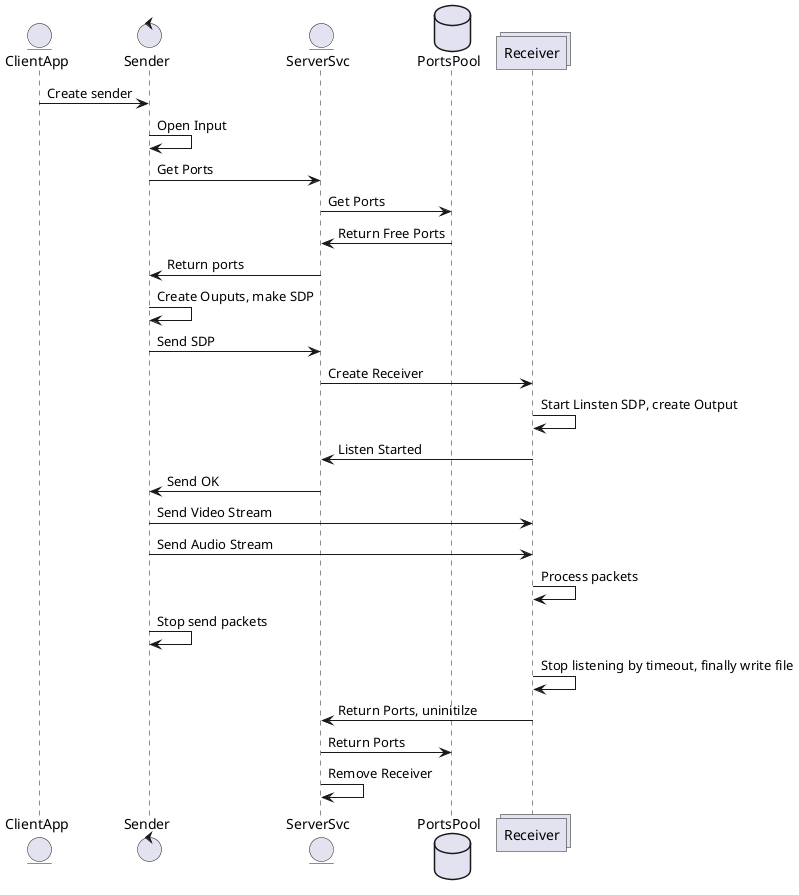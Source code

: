 @startuml
entity ClientApp
control Sender
entity ServerSvc
database PortsPool
collections Receiver
ClientApp -> Sender: Create sender
Sender -> Sender : Open Input
Sender -> ServerSvc: Get Ports
ServerSvc -> PortsPool : Get Ports
PortsPool -> ServerSvc : Return Free Ports
ServerSvc -> Sender : Return ports
Sender -> Sender: Create Ouputs, make SDP
Sender -> ServerSvc: Send SDP
ServerSvc -> Receiver: Create Receiver
Receiver -> Receiver: Start Linsten SDP, create Output
Receiver -> ServerSvc: Listen Started
ServerSvc -> Sender: Send OK
Sender -> Receiver: Send Video Stream
Sender -> Receiver: Send Audio Stream
Receiver -> Receiver: Process packets
Sender -> Sender: Stop send packets
Receiver -> Receiver: Stop listening by timeout, finally write file
Receiver -> ServerSvc: Return Ports, uninitilze
ServerSvc -> PortsPool: Return Ports
ServerSvc -> ServerSvc: Remove Receiver
@enduml

